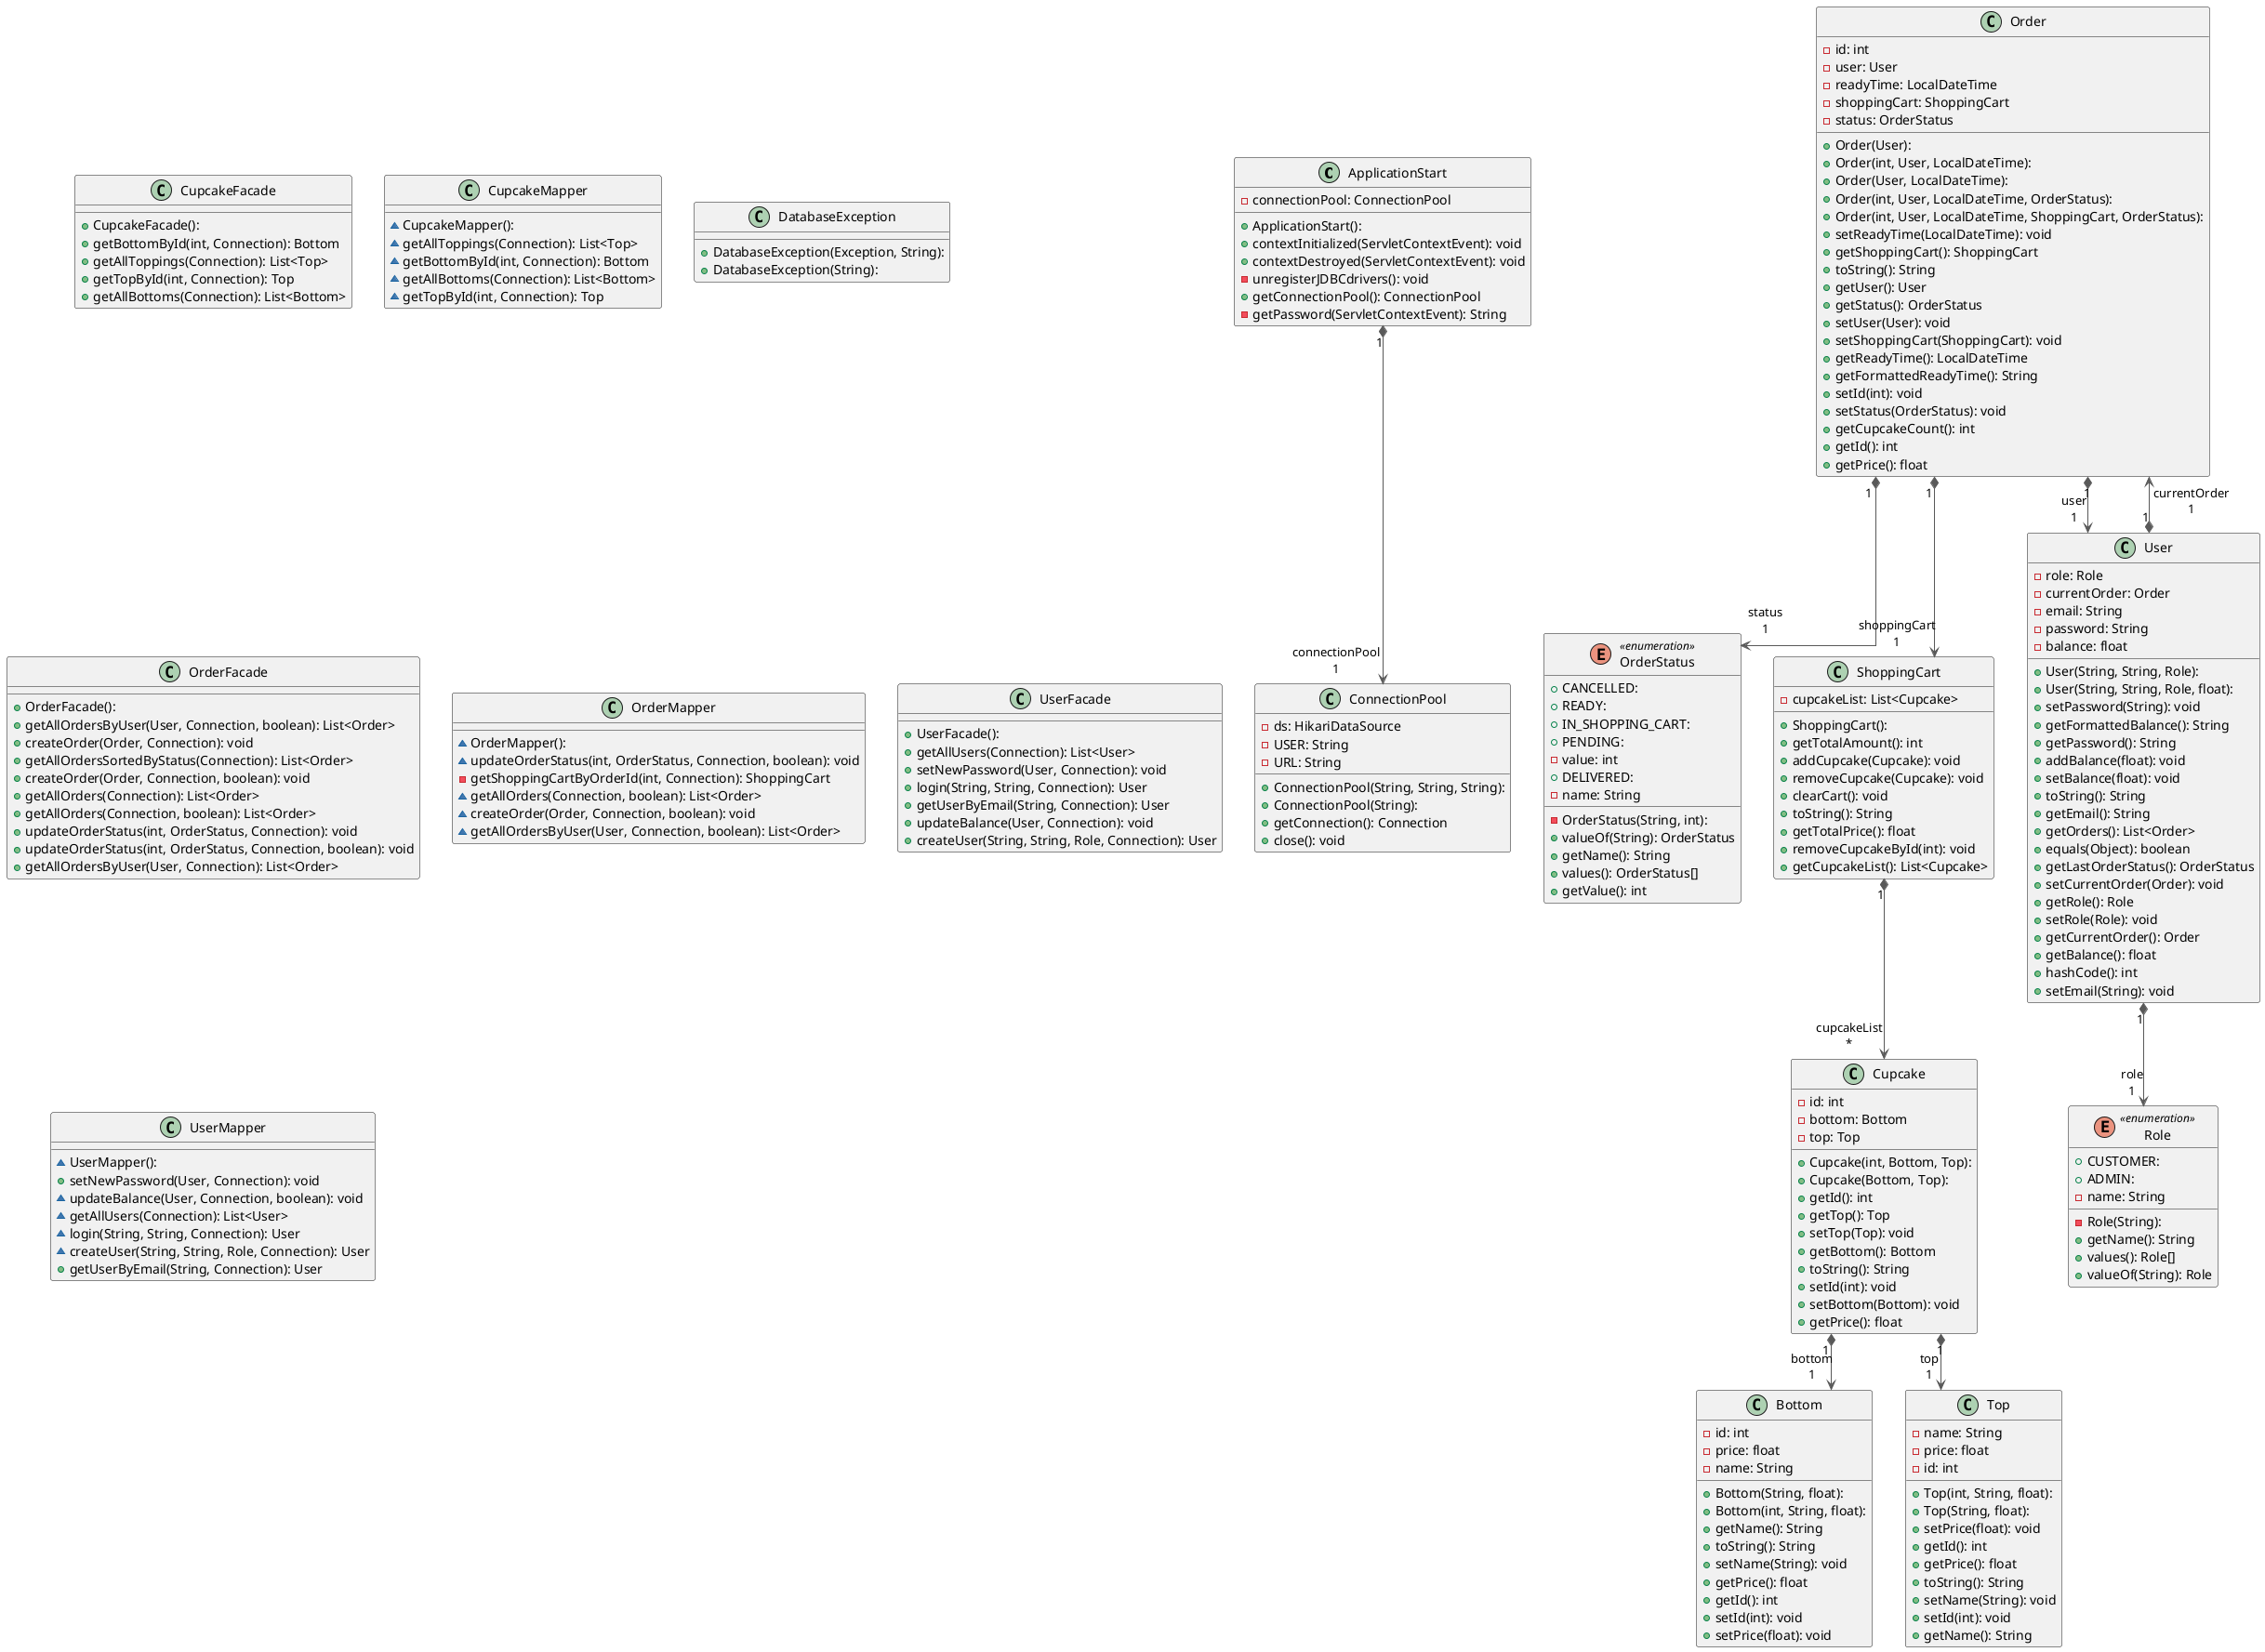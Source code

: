 @startuml

top to bottom direction
skinparam linetype ortho

class ApplicationStart {
  + ApplicationStart():
  - connectionPool: ConnectionPool
  + contextInitialized(ServletContextEvent): void
  + contextDestroyed(ServletContextEvent): void
  - unregisterJDBCdrivers(): void
  + getConnectionPool(): ConnectionPool
  - getPassword(ServletContextEvent): String
}

class Bottom {
  + Bottom(String, float):
  + Bottom(int, String, float):
  - id: int
  - price: float
  - name: String
  + getName(): String
  + toString(): String
  + setName(String): void
  + getPrice(): float
  + getId(): int
  + setId(int): void
  + setPrice(float): void
}

class ConnectionPool {
  + ConnectionPool(String, String, String):
  + ConnectionPool(String):
  - ds: HikariDataSource
  - USER: String
  - URL: String
  + getConnection(): Connection
  + close(): void
}

class Cupcake {
  + Cupcake(int, Bottom, Top):
  + Cupcake(Bottom, Top):
  - id: int
  - bottom: Bottom
  - top: Top
  + getId(): int
  + getTop(): Top
  + setTop(Top): void
  + getBottom(): Bottom
  + toString(): String
  + setId(int): void
  + setBottom(Bottom): void
  + getPrice(): float
}

class CupcakeFacade {
  + CupcakeFacade():
  + getBottomById(int, Connection): Bottom
  + getAllToppings(Connection): List<Top>
  + getTopById(int, Connection): Top
  + getAllBottoms(Connection): List<Bottom>
}

class CupcakeMapper {
  ~ CupcakeMapper():
  ~ getAllToppings(Connection): List<Top>
  ~ getBottomById(int, Connection): Bottom
  ~ getAllBottoms(Connection): List<Bottom>
  ~ getTopById(int, Connection): Top
}

class DatabaseException {
  + DatabaseException(Exception, String):
  + DatabaseException(String):
}

class Order {
  + Order(User):
  + Order(int, User, LocalDateTime):
  + Order(User, LocalDateTime):
  + Order(int, User, LocalDateTime, OrderStatus):
  + Order(int, User, LocalDateTime, ShoppingCart, OrderStatus):
  - id: int
  - user: User
  - readyTime: LocalDateTime
  - shoppingCart: ShoppingCart
  - status: OrderStatus
  + setReadyTime(LocalDateTime): void
  + getShoppingCart(): ShoppingCart
  + toString(): String
  + getUser(): User
  + getStatus(): OrderStatus
  + setUser(User): void
  + setShoppingCart(ShoppingCart): void
  + getReadyTime(): LocalDateTime
  + getFormattedReadyTime(): String
  + setId(int): void
  + setStatus(OrderStatus): void
  + getCupcakeCount(): int
  + getId(): int
  + getPrice(): float
}

class OrderFacade {
  + OrderFacade():
  + getAllOrdersByUser(User, Connection, boolean): List<Order>
  + createOrder(Order, Connection): void
  + getAllOrdersSortedByStatus(Connection): List<Order>
  + createOrder(Order, Connection, boolean): void
  + getAllOrders(Connection): List<Order>
  + getAllOrders(Connection, boolean): List<Order>
  + updateOrderStatus(int, OrderStatus, Connection): void
  + updateOrderStatus(int, OrderStatus, Connection, boolean): void
  + getAllOrdersByUser(User, Connection): List<Order>
}

class OrderMapper {
  ~ OrderMapper():
  ~ updateOrderStatus(int, OrderStatus, Connection, boolean): void
  - getShoppingCartByOrderId(int, Connection): ShoppingCart
  ~ getAllOrders(Connection, boolean): List<Order>
  ~ createOrder(Order, Connection, boolean): void
  ~ getAllOrdersByUser(User, Connection, boolean): List<Order>
}

enum OrderStatus << enumeration >> {
  - OrderStatus(String, int):
  + CANCELLED:
  + READY:
  + IN_SHOPPING_CART:
  + PENDING:
  - value: int
  + DELIVERED:
  - name: String
  + valueOf(String): OrderStatus
  + getName(): String
  + values(): OrderStatus[]
  + getValue(): int
}

enum Role << enumeration >> {
  - Role(String):
  + CUSTOMER:
  + ADMIN:
  - name: String
  + getName(): String
  + values(): Role[]
  + valueOf(String): Role
}

class ShoppingCart {
  + ShoppingCart():
  - cupcakeList: List<Cupcake>
  + getTotalAmount(): int
  + addCupcake(Cupcake): void
  + removeCupcake(Cupcake): void
  + clearCart(): void
  + toString(): String
  + getTotalPrice(): float
  + removeCupcakeById(int): void
  + getCupcakeList(): List<Cupcake>
}

class Top {
  + Top(int, String, float):
  + Top(String, float):
  - name: String
  - price: float
  - id: int
  + setPrice(float): void
  + getId(): int
  + getPrice(): float
  + toString(): String
  + setName(String): void
  + setId(int): void
  + getName(): String
}

class User {
  + User(String, String, Role):
  + User(String, String, Role, float):
  - role: Role
  - currentOrder: Order
  - email: String
  - password: String
  - balance: float
  + setPassword(String): void
  + getFormattedBalance(): String
  + getPassword(): String
  + addBalance(float): void
  + setBalance(float): void
  + toString(): String
  + getEmail(): String
  + getOrders(): List<Order>
  + equals(Object): boolean
  + getLastOrderStatus(): OrderStatus
  + setCurrentOrder(Order): void
  + getRole(): Role
  + setRole(Role): void
  + getCurrentOrder(): Order
  + getBalance(): float
  + hashCode(): int
  + setEmail(String): void
}

class UserFacade {
  + UserFacade():
  + getAllUsers(Connection): List<User>
  + setNewPassword(User, Connection): void
  + login(String, String, Connection): User
  + getUserByEmail(String, Connection): User
  + updateBalance(User, Connection): void
  + createUser(String, String, Role, Connection): User
}

class UserMapper {
  ~ UserMapper():
  + setNewPassword(User, Connection): void
  ~ updateBalance(User, Connection, boolean): void
  ~ getAllUsers(Connection): List<User>
  ~ login(String, String, Connection): User
  ~ createUser(String, String, Role, Connection): User
  + getUserByEmail(String, Connection): User
}

ApplicationStart  "1" *-[#595959,plain]-> "connectionPool\n1" ConnectionPool
Cupcake           "1" *-[#595959,plain]-> "bottom\n1" Bottom
Cupcake           "1" *-[#595959,plain]-> "top\n1" Top
Order             "1" *-[#595959,plain]-> "status\n1" OrderStatus
Order             "1" *-[#595959,plain]-> "shoppingCart\n1" ShoppingCart
Order             "1" *-[#595959,plain]-> "user\n1" User
ShoppingCart      "1" *-[#595959,plain]-> "cupcakeList\n*" Cupcake
User              "1" *-[#595959,plain]-> "currentOrder\n1" Order
User              "1" *-[#595959,plain]-> "role\n1" Role

@enduml
